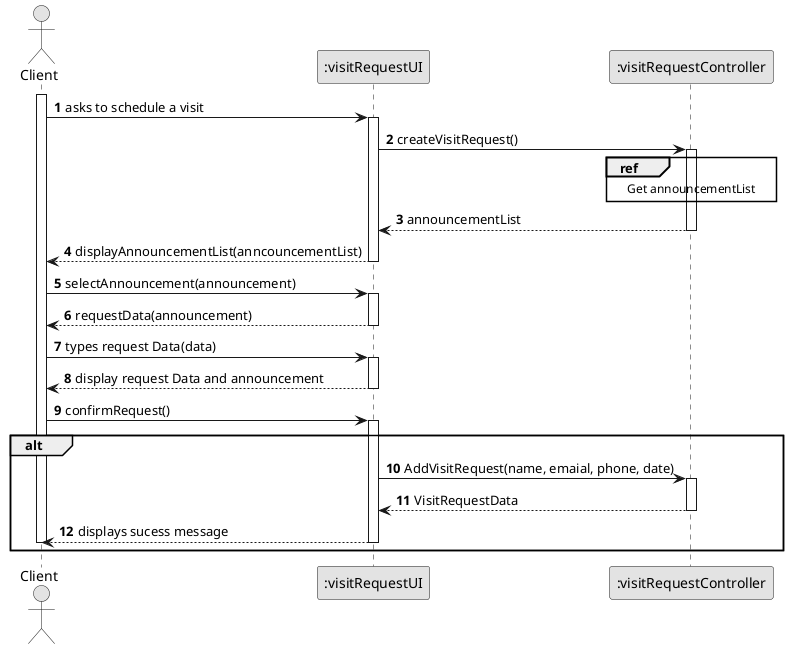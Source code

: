 @startuml
skinparam monochrome true
skinparam packageStyle rectangle
skinparam shadowing false

autonumber

'hide footbox
actor "Client" as user
participant ":visitRequestUI" as visitRequestUI
participant ":visitRequestController" as visitRequestController

activate user
user -> visitRequestUI : asks to schedule a visit

activate visitRequestUI
visitRequestUI -> visitRequestController : createVisitRequest()

activate visitRequestController

    ref over visitRequestController
        Get announcementList
    end ref

visitRequestController --> visitRequestUI : announcementList
deactivate visitRequestController

visitRequestUI --> user : displayAnnouncementList(anncouncementList)

deactivate visitRequestUI

user -> visitRequestUI : selectAnnouncement(announcement)

activate visitRequestUI

visitRequestUI --> user : requestData(announcement)

deactivate visitRequestUI

user -> visitRequestUI : types request Data(data)

activate visitRequestUI

visitRequestUI --> user : display request Data and announcement

deactivate visitRequestUI

user -> visitRequestUI : confirmRequest()

activate visitRequestUI

alt

visitRequestUI -> visitRequestController : AddVisitRequest(name, emaial, phone, date)

    activate visitRequestController
    visitRequestController --> visitRequestUI : VisitRequestData
    deactivate visitRequestController
    visitRequestUI --> user : displays sucess message
    deactivate visitRequestUI
    deactivate user
end

@enduml